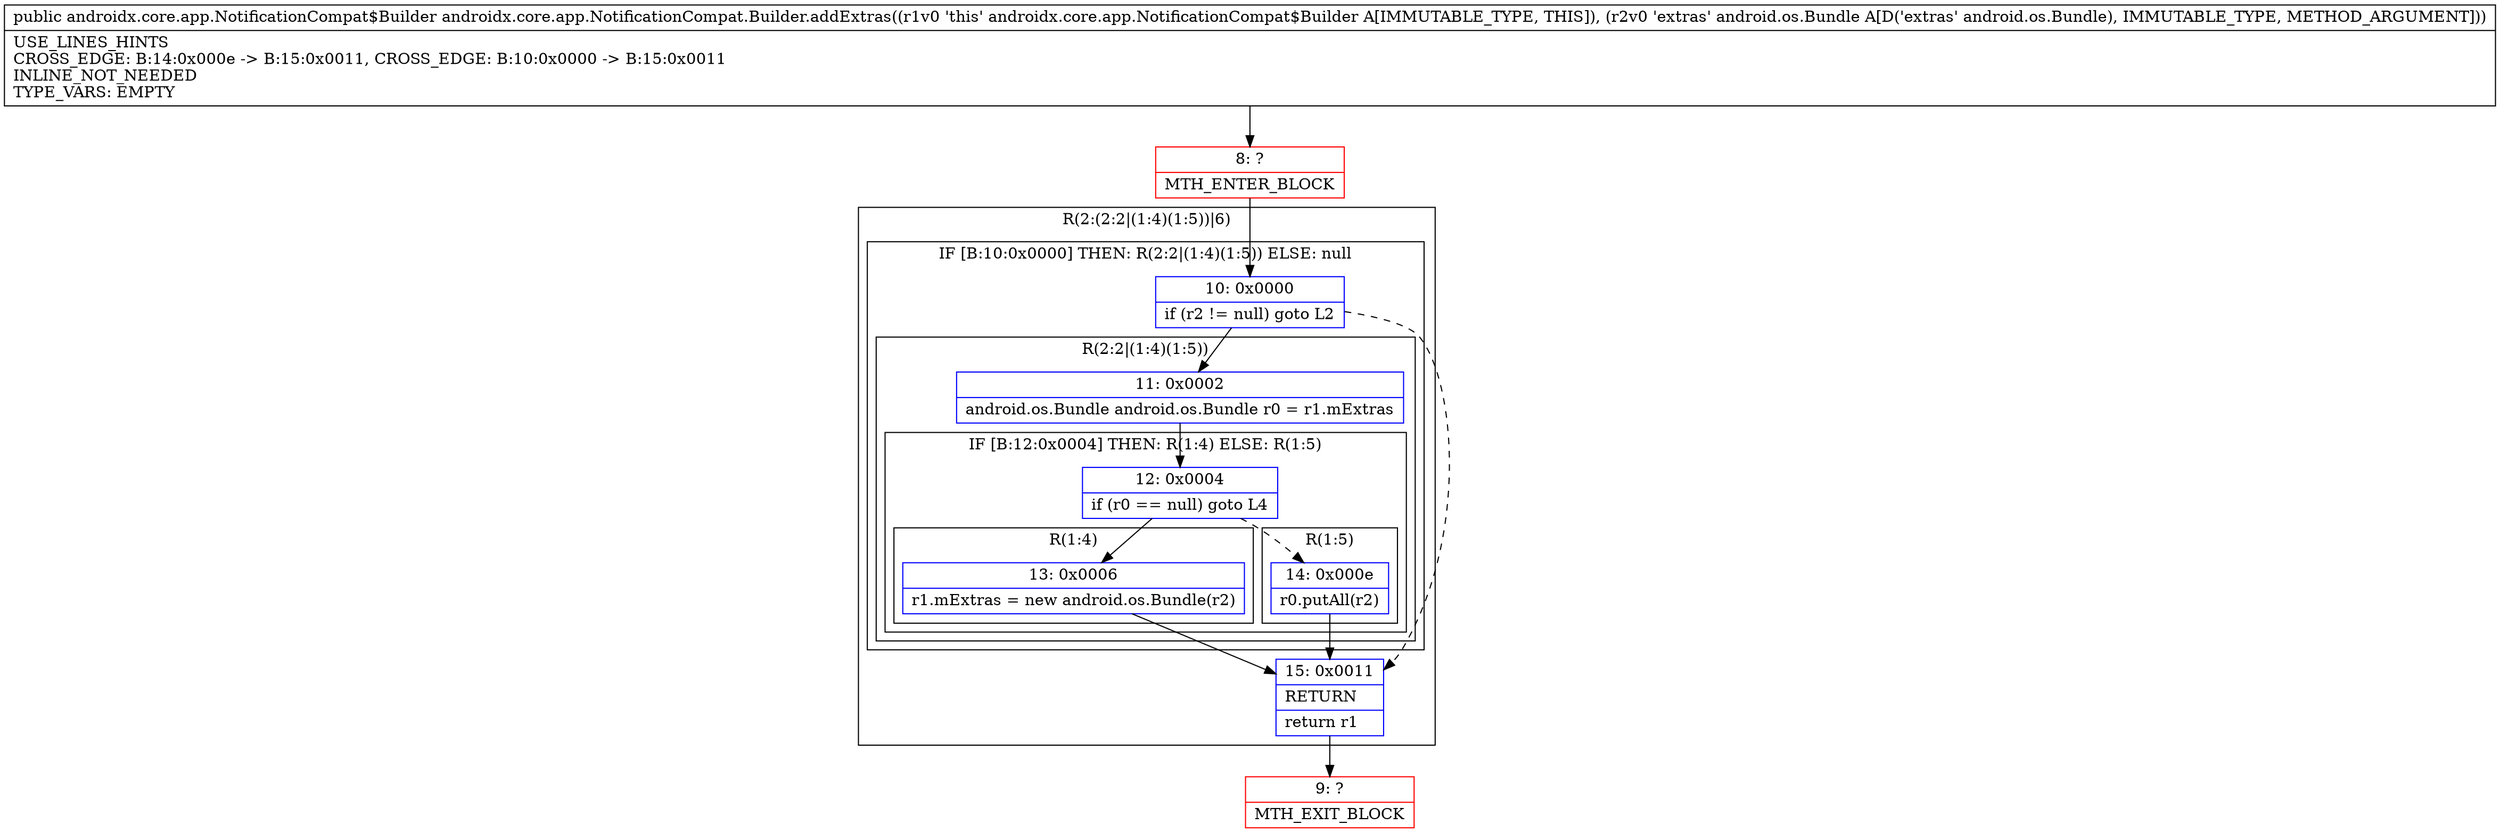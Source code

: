digraph "CFG forandroidx.core.app.NotificationCompat.Builder.addExtras(Landroid\/os\/Bundle;)Landroidx\/core\/app\/NotificationCompat$Builder;" {
subgraph cluster_Region_1375463590 {
label = "R(2:(2:2|(1:4)(1:5))|6)";
node [shape=record,color=blue];
subgraph cluster_IfRegion_657625335 {
label = "IF [B:10:0x0000] THEN: R(2:2|(1:4)(1:5)) ELSE: null";
node [shape=record,color=blue];
Node_10 [shape=record,label="{10\:\ 0x0000|if (r2 != null) goto L2\l}"];
subgraph cluster_Region_359180460 {
label = "R(2:2|(1:4)(1:5))";
node [shape=record,color=blue];
Node_11 [shape=record,label="{11\:\ 0x0002|android.os.Bundle android.os.Bundle r0 = r1.mExtras\l}"];
subgraph cluster_IfRegion_507340254 {
label = "IF [B:12:0x0004] THEN: R(1:4) ELSE: R(1:5)";
node [shape=record,color=blue];
Node_12 [shape=record,label="{12\:\ 0x0004|if (r0 == null) goto L4\l}"];
subgraph cluster_Region_1131324983 {
label = "R(1:4)";
node [shape=record,color=blue];
Node_13 [shape=record,label="{13\:\ 0x0006|r1.mExtras = new android.os.Bundle(r2)\l}"];
}
subgraph cluster_Region_1939961851 {
label = "R(1:5)";
node [shape=record,color=blue];
Node_14 [shape=record,label="{14\:\ 0x000e|r0.putAll(r2)\l}"];
}
}
}
}
Node_15 [shape=record,label="{15\:\ 0x0011|RETURN\l|return r1\l}"];
}
Node_8 [shape=record,color=red,label="{8\:\ ?|MTH_ENTER_BLOCK\l}"];
Node_9 [shape=record,color=red,label="{9\:\ ?|MTH_EXIT_BLOCK\l}"];
MethodNode[shape=record,label="{public androidx.core.app.NotificationCompat$Builder androidx.core.app.NotificationCompat.Builder.addExtras((r1v0 'this' androidx.core.app.NotificationCompat$Builder A[IMMUTABLE_TYPE, THIS]), (r2v0 'extras' android.os.Bundle A[D('extras' android.os.Bundle), IMMUTABLE_TYPE, METHOD_ARGUMENT]))  | USE_LINES_HINTS\lCROSS_EDGE: B:14:0x000e \-\> B:15:0x0011, CROSS_EDGE: B:10:0x0000 \-\> B:15:0x0011\lINLINE_NOT_NEEDED\lTYPE_VARS: EMPTY\l}"];
MethodNode -> Node_8;Node_10 -> Node_11;
Node_10 -> Node_15[style=dashed];
Node_11 -> Node_12;
Node_12 -> Node_13;
Node_12 -> Node_14[style=dashed];
Node_13 -> Node_15;
Node_14 -> Node_15;
Node_15 -> Node_9;
Node_8 -> Node_10;
}

